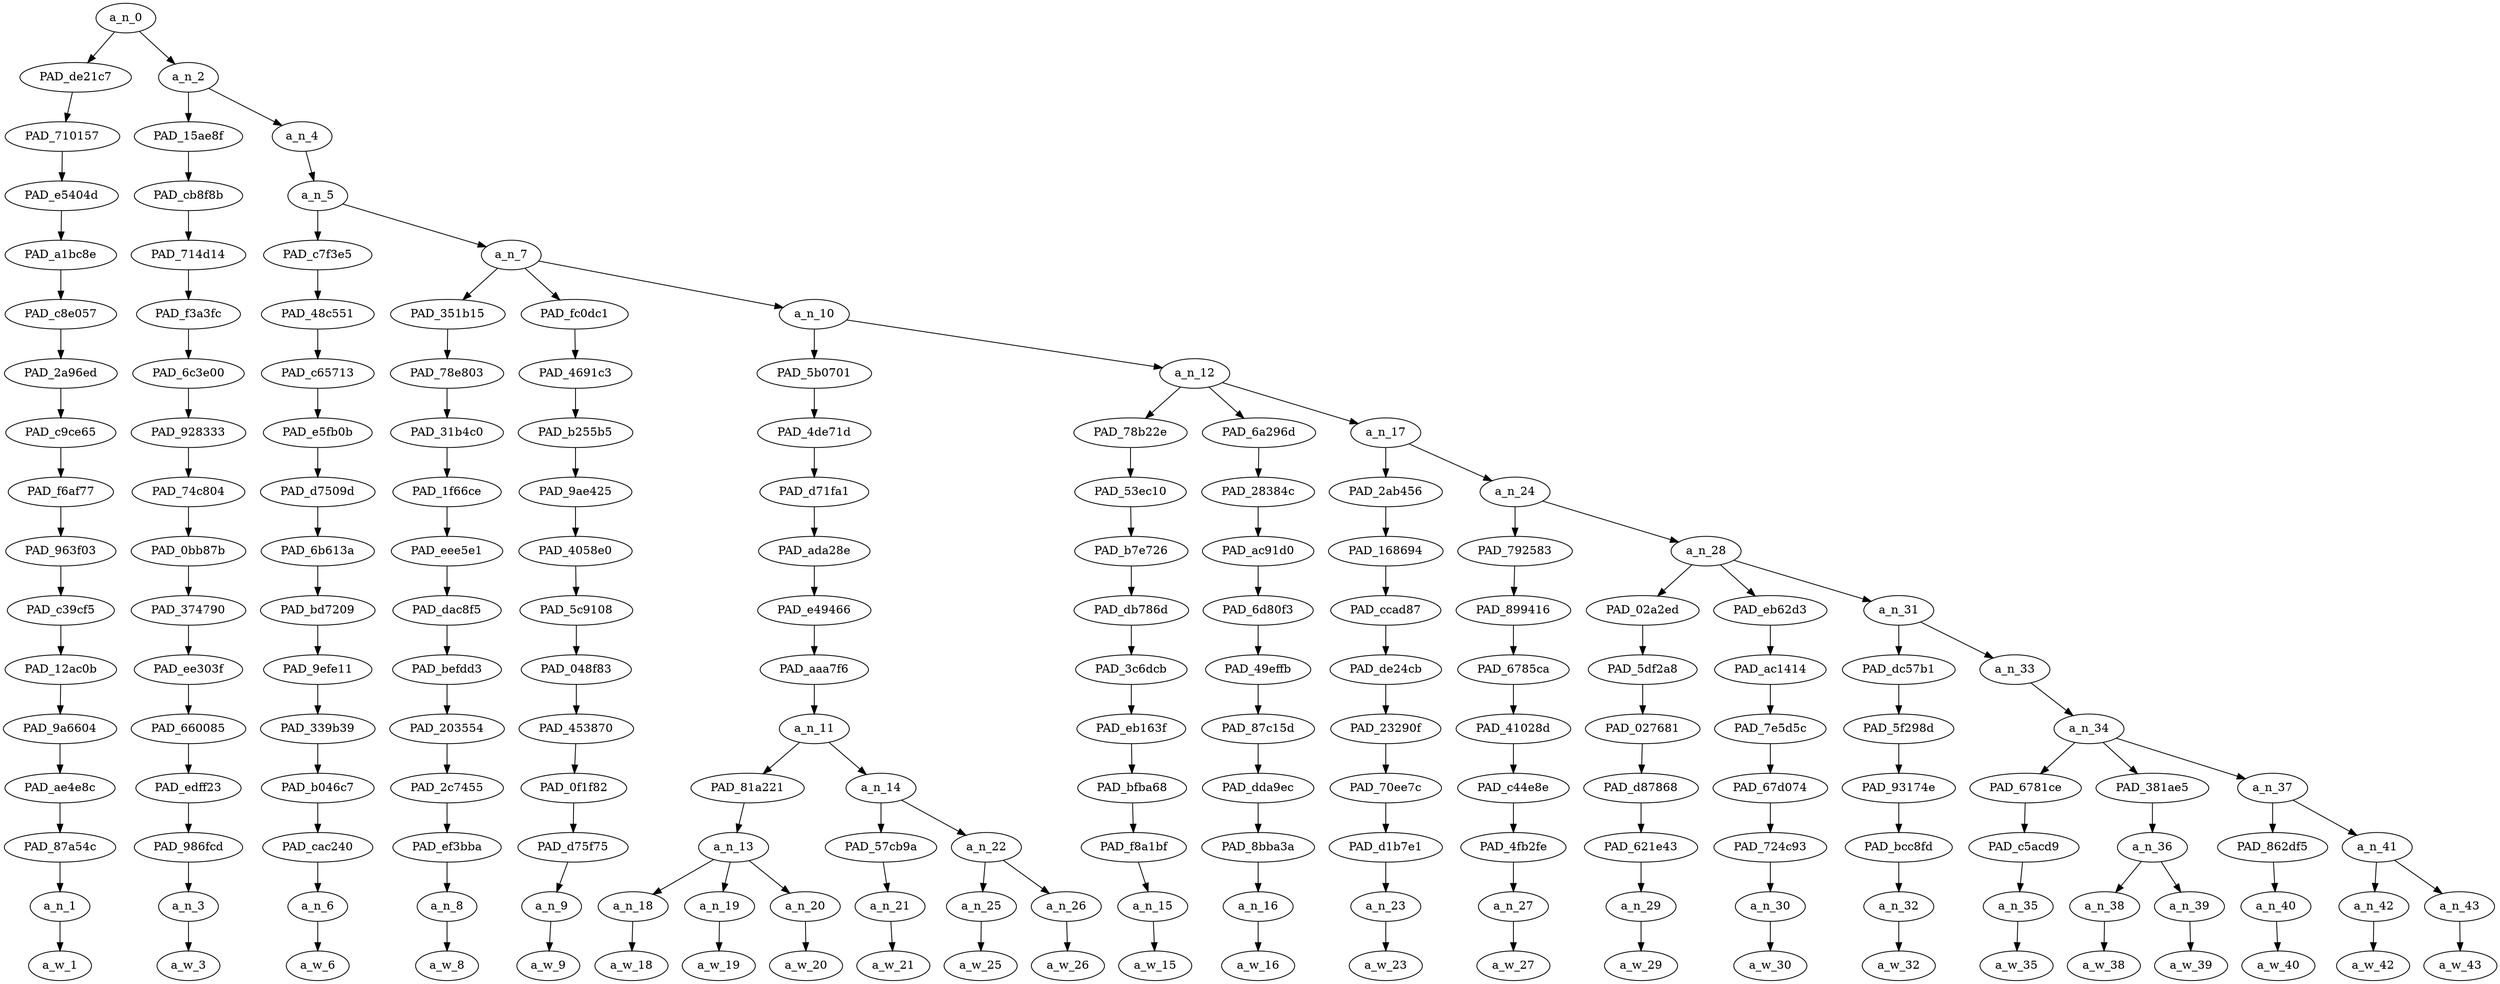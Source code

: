 strict digraph "" {
	a_n_0	[div_dir=-1,
		index=0,
		level=16,
		pos="1.2030526620370372,16!",
		text_span="[0, 1, 2, 3, 4, 5, 6, 7, 8, 9, 10, 11, 12, 13, 14, 15, 16, 17, 18, 19, 20, 21, 22, 23]",
		value=0.99999999];
	PAD_de21c7	[div_dir=1,
		index=0,
		level=15,
		pos="0.0,15!",
		text_span="[0]",
		value=0.03306346];
	a_n_0 -> PAD_de21c7;
	a_n_2	[div_dir=-1,
		index=1,
		level=15,
		pos="2.4061053240740744,15!",
		text_span="[1, 2, 3, 4, 5, 6, 7, 8, 9, 10, 11, 12, 13, 14, 15, 16, 17, 18, 19, 20, 21, 22, 23]",
		value=0.96682440];
	a_n_0 -> a_n_2;
	PAD_710157	[div_dir=1,
		index=0,
		level=14,
		pos="0.0,14!",
		text_span="[0]",
		value=0.03306346];
	PAD_de21c7 -> PAD_710157;
	PAD_e5404d	[div_dir=1,
		index=0,
		level=13,
		pos="0.0,13!",
		text_span="[0]",
		value=0.03306346];
	PAD_710157 -> PAD_e5404d;
	PAD_a1bc8e	[div_dir=1,
		index=0,
		level=12,
		pos="0.0,12!",
		text_span="[0]",
		value=0.03306346];
	PAD_e5404d -> PAD_a1bc8e;
	PAD_c8e057	[div_dir=1,
		index=0,
		level=11,
		pos="0.0,11!",
		text_span="[0]",
		value=0.03306346];
	PAD_a1bc8e -> PAD_c8e057;
	PAD_2a96ed	[div_dir=1,
		index=0,
		level=10,
		pos="0.0,10!",
		text_span="[0]",
		value=0.03306346];
	PAD_c8e057 -> PAD_2a96ed;
	PAD_c9ce65	[div_dir=1,
		index=0,
		level=9,
		pos="0.0,9!",
		text_span="[0]",
		value=0.03306346];
	PAD_2a96ed -> PAD_c9ce65;
	PAD_f6af77	[div_dir=1,
		index=0,
		level=8,
		pos="0.0,8!",
		text_span="[0]",
		value=0.03306346];
	PAD_c9ce65 -> PAD_f6af77;
	PAD_963f03	[div_dir=1,
		index=0,
		level=7,
		pos="0.0,7!",
		text_span="[0]",
		value=0.03306346];
	PAD_f6af77 -> PAD_963f03;
	PAD_c39cf5	[div_dir=1,
		index=0,
		level=6,
		pos="0.0,6!",
		text_span="[0]",
		value=0.03306346];
	PAD_963f03 -> PAD_c39cf5;
	PAD_12ac0b	[div_dir=1,
		index=0,
		level=5,
		pos="0.0,5!",
		text_span="[0]",
		value=0.03306346];
	PAD_c39cf5 -> PAD_12ac0b;
	PAD_9a6604	[div_dir=1,
		index=0,
		level=4,
		pos="0.0,4!",
		text_span="[0]",
		value=0.03306346];
	PAD_12ac0b -> PAD_9a6604;
	PAD_ae4e8c	[div_dir=1,
		index=0,
		level=3,
		pos="0.0,3!",
		text_span="[0]",
		value=0.03306346];
	PAD_9a6604 -> PAD_ae4e8c;
	PAD_87a54c	[div_dir=1,
		index=0,
		level=2,
		pos="0.0,2!",
		text_span="[0]",
		value=0.03306346];
	PAD_ae4e8c -> PAD_87a54c;
	a_n_1	[div_dir=1,
		index=0,
		level=1,
		pos="0.0,1!",
		text_span="[0]",
		value=0.03306346];
	PAD_87a54c -> a_n_1;
	a_w_1	[div_dir=0,
		index=0,
		level=0,
		pos="0,0!",
		text_span="[0]",
		value="<user>"];
	a_n_1 -> a_w_1;
	PAD_15ae8f	[div_dir=-1,
		index=1,
		level=14,
		pos="1.0,14!",
		text_span="[1]",
		value=0.03433481];
	a_n_2 -> PAD_15ae8f;
	a_n_4	[div_dir=-1,
		index=2,
		level=14,
		pos="3.8122106481481484,14!",
		text_span="[2, 3, 4, 5, 6, 7, 8, 9, 10, 11, 12, 13, 14, 15, 16, 17, 18, 19, 20, 21, 22, 23]",
		value=0.93235925];
	a_n_2 -> a_n_4;
	PAD_cb8f8b	[div_dir=-1,
		index=1,
		level=13,
		pos="1.0,13!",
		text_span="[1]",
		value=0.03433481];
	PAD_15ae8f -> PAD_cb8f8b;
	PAD_714d14	[div_dir=-1,
		index=1,
		level=12,
		pos="1.0,12!",
		text_span="[1]",
		value=0.03433481];
	PAD_cb8f8b -> PAD_714d14;
	PAD_f3a3fc	[div_dir=-1,
		index=1,
		level=11,
		pos="1.0,11!",
		text_span="[1]",
		value=0.03433481];
	PAD_714d14 -> PAD_f3a3fc;
	PAD_6c3e00	[div_dir=-1,
		index=1,
		level=10,
		pos="1.0,10!",
		text_span="[1]",
		value=0.03433481];
	PAD_f3a3fc -> PAD_6c3e00;
	PAD_928333	[div_dir=-1,
		index=1,
		level=9,
		pos="1.0,9!",
		text_span="[1]",
		value=0.03433481];
	PAD_6c3e00 -> PAD_928333;
	PAD_74c804	[div_dir=-1,
		index=1,
		level=8,
		pos="1.0,8!",
		text_span="[1]",
		value=0.03433481];
	PAD_928333 -> PAD_74c804;
	PAD_0bb87b	[div_dir=-1,
		index=1,
		level=7,
		pos="1.0,7!",
		text_span="[1]",
		value=0.03433481];
	PAD_74c804 -> PAD_0bb87b;
	PAD_374790	[div_dir=-1,
		index=1,
		level=6,
		pos="1.0,6!",
		text_span="[1]",
		value=0.03433481];
	PAD_0bb87b -> PAD_374790;
	PAD_ee303f	[div_dir=-1,
		index=1,
		level=5,
		pos="1.0,5!",
		text_span="[1]",
		value=0.03433481];
	PAD_374790 -> PAD_ee303f;
	PAD_660085	[div_dir=-1,
		index=1,
		level=4,
		pos="1.0,4!",
		text_span="[1]",
		value=0.03433481];
	PAD_ee303f -> PAD_660085;
	PAD_edff23	[div_dir=-1,
		index=1,
		level=3,
		pos="1.0,3!",
		text_span="[1]",
		value=0.03433481];
	PAD_660085 -> PAD_edff23;
	PAD_986fcd	[div_dir=-1,
		index=1,
		level=2,
		pos="1.0,2!",
		text_span="[1]",
		value=0.03433481];
	PAD_edff23 -> PAD_986fcd;
	a_n_3	[div_dir=-1,
		index=1,
		level=1,
		pos="1.0,1!",
		text_span="[1]",
		value=0.03433481];
	PAD_986fcd -> a_n_3;
	a_w_3	[div_dir=0,
		index=1,
		level=0,
		pos="1,0!",
		text_span="[1]",
		value=forgot];
	a_n_3 -> a_w_3;
	a_n_5	[div_dir=-1,
		index=2,
		level=13,
		pos="3.8122106481481484,13!",
		text_span="[2, 3, 4, 5, 6, 7, 8, 9, 10, 11, 12, 13, 14, 15, 16, 17, 18, 19, 20, 21, 22, 23]",
		value=0.93223228];
	a_n_4 -> a_n_5;
	PAD_c7f3e5	[div_dir=1,
		index=2,
		level=12,
		pos="2.0,12!",
		text_span="[2]",
		value=0.01983791];
	a_n_5 -> PAD_c7f3e5;
	a_n_7	[div_dir=-1,
		index=3,
		level=12,
		pos="5.624421296296297,12!",
		text_span="[3, 4, 5, 6, 7, 8, 9, 10, 11, 12, 13, 14, 15, 16, 17, 18, 19, 20, 21, 22, 23]",
		value=0.91226740];
	a_n_5 -> a_n_7;
	PAD_48c551	[div_dir=1,
		index=2,
		level=11,
		pos="2.0,11!",
		text_span="[2]",
		value=0.01983791];
	PAD_c7f3e5 -> PAD_48c551;
	PAD_c65713	[div_dir=1,
		index=2,
		level=10,
		pos="2.0,10!",
		text_span="[2]",
		value=0.01983791];
	PAD_48c551 -> PAD_c65713;
	PAD_e5fb0b	[div_dir=1,
		index=2,
		level=9,
		pos="2.0,9!",
		text_span="[2]",
		value=0.01983791];
	PAD_c65713 -> PAD_e5fb0b;
	PAD_d7509d	[div_dir=1,
		index=2,
		level=8,
		pos="2.0,8!",
		text_span="[2]",
		value=0.01983791];
	PAD_e5fb0b -> PAD_d7509d;
	PAD_6b613a	[div_dir=1,
		index=2,
		level=7,
		pos="2.0,7!",
		text_span="[2]",
		value=0.01983791];
	PAD_d7509d -> PAD_6b613a;
	PAD_bd7209	[div_dir=1,
		index=2,
		level=6,
		pos="2.0,6!",
		text_span="[2]",
		value=0.01983791];
	PAD_6b613a -> PAD_bd7209;
	PAD_9efe11	[div_dir=1,
		index=2,
		level=5,
		pos="2.0,5!",
		text_span="[2]",
		value=0.01983791];
	PAD_bd7209 -> PAD_9efe11;
	PAD_339b39	[div_dir=1,
		index=2,
		level=4,
		pos="2.0,4!",
		text_span="[2]",
		value=0.01983791];
	PAD_9efe11 -> PAD_339b39;
	PAD_b046c7	[div_dir=1,
		index=2,
		level=3,
		pos="2.0,3!",
		text_span="[2]",
		value=0.01983791];
	PAD_339b39 -> PAD_b046c7;
	PAD_cac240	[div_dir=1,
		index=2,
		level=2,
		pos="2.0,2!",
		text_span="[2]",
		value=0.01983791];
	PAD_b046c7 -> PAD_cac240;
	a_n_6	[div_dir=1,
		index=2,
		level=1,
		pos="2.0,1!",
		text_span="[2]",
		value=0.01983791];
	PAD_cac240 -> a_n_6;
	a_w_6	[div_dir=0,
		index=2,
		level=0,
		pos="2,0!",
		text_span="[2]",
		value=to];
	a_n_6 -> a_w_6;
	PAD_351b15	[div_dir=-1,
		index=3,
		level=11,
		pos="3.0,11!",
		text_span="[3]",
		value=0.02235913];
	a_n_7 -> PAD_351b15;
	PAD_fc0dc1	[div_dir=1,
		index=4,
		level=11,
		pos="4.0,11!",
		text_span="[4]",
		value=0.02027207];
	a_n_7 -> PAD_fc0dc1;
	a_n_10	[div_dir=-1,
		index=5,
		level=11,
		pos="9.87326388888889,11!",
		text_span="[5, 6, 7, 8, 9, 10, 11, 12, 13, 14, 15, 16, 17, 18, 19, 20, 21, 22, 23]",
		value=0.86950283];
	a_n_7 -> a_n_10;
	PAD_78e803	[div_dir=-1,
		index=3,
		level=10,
		pos="3.0,10!",
		text_span="[3]",
		value=0.02235913];
	PAD_351b15 -> PAD_78e803;
	PAD_31b4c0	[div_dir=-1,
		index=3,
		level=9,
		pos="3.0,9!",
		text_span="[3]",
		value=0.02235913];
	PAD_78e803 -> PAD_31b4c0;
	PAD_1f66ce	[div_dir=-1,
		index=3,
		level=8,
		pos="3.0,8!",
		text_span="[3]",
		value=0.02235913];
	PAD_31b4c0 -> PAD_1f66ce;
	PAD_eee5e1	[div_dir=-1,
		index=3,
		level=7,
		pos="3.0,7!",
		text_span="[3]",
		value=0.02235913];
	PAD_1f66ce -> PAD_eee5e1;
	PAD_dac8f5	[div_dir=-1,
		index=3,
		level=6,
		pos="3.0,6!",
		text_span="[3]",
		value=0.02235913];
	PAD_eee5e1 -> PAD_dac8f5;
	PAD_befdd3	[div_dir=-1,
		index=3,
		level=5,
		pos="3.0,5!",
		text_span="[3]",
		value=0.02235913];
	PAD_dac8f5 -> PAD_befdd3;
	PAD_203554	[div_dir=-1,
		index=3,
		level=4,
		pos="3.0,4!",
		text_span="[3]",
		value=0.02235913];
	PAD_befdd3 -> PAD_203554;
	PAD_2c7455	[div_dir=-1,
		index=3,
		level=3,
		pos="3.0,3!",
		text_span="[3]",
		value=0.02235913];
	PAD_203554 -> PAD_2c7455;
	PAD_ef3bba	[div_dir=-1,
		index=3,
		level=2,
		pos="3.0,2!",
		text_span="[3]",
		value=0.02235913];
	PAD_2c7455 -> PAD_ef3bba;
	a_n_8	[div_dir=-1,
		index=3,
		level=1,
		pos="3.0,1!",
		text_span="[3]",
		value=0.02235913];
	PAD_ef3bba -> a_n_8;
	a_w_8	[div_dir=0,
		index=3,
		level=0,
		pos="3,0!",
		text_span="[3]",
		value=tell];
	a_n_8 -> a_w_8;
	PAD_4691c3	[div_dir=1,
		index=4,
		level=10,
		pos="4.0,10!",
		text_span="[4]",
		value=0.02027207];
	PAD_fc0dc1 -> PAD_4691c3;
	PAD_b255b5	[div_dir=1,
		index=4,
		level=9,
		pos="4.0,9!",
		text_span="[4]",
		value=0.02027207];
	PAD_4691c3 -> PAD_b255b5;
	PAD_9ae425	[div_dir=1,
		index=4,
		level=8,
		pos="4.0,8!",
		text_span="[4]",
		value=0.02027207];
	PAD_b255b5 -> PAD_9ae425;
	PAD_4058e0	[div_dir=1,
		index=4,
		level=7,
		pos="4.0,7!",
		text_span="[4]",
		value=0.02027207];
	PAD_9ae425 -> PAD_4058e0;
	PAD_5c9108	[div_dir=1,
		index=4,
		level=6,
		pos="4.0,6!",
		text_span="[4]",
		value=0.02027207];
	PAD_4058e0 -> PAD_5c9108;
	PAD_048f83	[div_dir=1,
		index=4,
		level=5,
		pos="4.0,5!",
		text_span="[4]",
		value=0.02027207];
	PAD_5c9108 -> PAD_048f83;
	PAD_453870	[div_dir=1,
		index=4,
		level=4,
		pos="4.0,4!",
		text_span="[4]",
		value=0.02027207];
	PAD_048f83 -> PAD_453870;
	PAD_0f1f82	[div_dir=1,
		index=4,
		level=3,
		pos="4.0,3!",
		text_span="[4]",
		value=0.02027207];
	PAD_453870 -> PAD_0f1f82;
	PAD_d75f75	[div_dir=1,
		index=4,
		level=2,
		pos="4.0,2!",
		text_span="[4]",
		value=0.02027207];
	PAD_0f1f82 -> PAD_d75f75;
	a_n_9	[div_dir=1,
		index=4,
		level=1,
		pos="4.0,1!",
		text_span="[4]",
		value=0.02027207];
	PAD_d75f75 -> a_n_9;
	a_w_9	[div_dir=0,
		index=4,
		level=0,
		pos="4,0!",
		text_span="[4]",
		value=you];
	a_n_9 -> a_w_9;
	PAD_5b0701	[div_dir=1,
		index=5,
		level=10,
		pos="7.375,10!",
		text_span="[5, 6, 7, 8, 9, 10]",
		value=0.25802760];
	a_n_10 -> PAD_5b0701;
	a_n_12	[div_dir=-1,
		index=6,
		level=10,
		pos="12.371527777777777,10!",
		text_span="[11, 12, 13, 14, 15, 16, 17, 18, 19, 20, 21, 22, 23]",
		value=0.61133780];
	a_n_10 -> a_n_12;
	PAD_4de71d	[div_dir=1,
		index=5,
		level=9,
		pos="7.375,9!",
		text_span="[5, 6, 7, 8, 9, 10]",
		value=0.25802760];
	PAD_5b0701 -> PAD_4de71d;
	PAD_d71fa1	[div_dir=1,
		index=5,
		level=8,
		pos="7.375,8!",
		text_span="[5, 6, 7, 8, 9, 10]",
		value=0.25802760];
	PAD_4de71d -> PAD_d71fa1;
	PAD_ada28e	[div_dir=1,
		index=5,
		level=7,
		pos="7.375,7!",
		text_span="[5, 6, 7, 8, 9, 10]",
		value=0.25802760];
	PAD_d71fa1 -> PAD_ada28e;
	PAD_e49466	[div_dir=1,
		index=5,
		level=6,
		pos="7.375,6!",
		text_span="[5, 6, 7, 8, 9, 10]",
		value=0.25802760];
	PAD_ada28e -> PAD_e49466;
	PAD_aaa7f6	[div_dir=1,
		index=5,
		level=5,
		pos="7.375,5!",
		text_span="[5, 6, 7, 8, 9, 10]",
		value=0.25802760];
	PAD_e49466 -> PAD_aaa7f6;
	a_n_11	[div_dir=1,
		index=5,
		level=4,
		pos="7.375,4!",
		text_span="[5, 6, 7, 8, 9, 10]",
		value=0.25802760];
	PAD_aaa7f6 -> a_n_11;
	PAD_81a221	[div_dir=1,
		index=5,
		level=3,
		pos="6.0,3!",
		text_span="[5, 6, 7]",
		value=0.10486825];
	a_n_11 -> PAD_81a221;
	a_n_14	[div_dir=1,
		index=6,
		level=3,
		pos="8.75,3!",
		text_span="[8, 9, 10]",
		value=0.15301961];
	a_n_11 -> a_n_14;
	a_n_13	[div_dir=1,
		index=5,
		level=2,
		pos="6.0,2!",
		text_span="[5, 6, 7]",
		value=0.10486825];
	PAD_81a221 -> a_n_13;
	a_n_18	[div_dir=1,
		index=5,
		level=1,
		pos="5.0,1!",
		text_span="[5]",
		value=0.02205829];
	a_n_13 -> a_n_18;
	a_n_19	[div_dir=1,
		index=6,
		level=1,
		pos="6.0,1!",
		text_span="[6]",
		value=0.03806356];
	a_n_13 -> a_n_19;
	a_n_20	[div_dir=1,
		index=7,
		level=1,
		pos="7.0,1!",
		text_span="[7]",
		value=0.04459588];
	a_n_13 -> a_n_20;
	a_w_18	[div_dir=0,
		index=5,
		level=0,
		pos="5,0!",
		text_span="[5]",
		value=my];
	a_n_18 -> a_w_18;
	a_w_19	[div_dir=0,
		index=6,
		level=0,
		pos="6,0!",
		text_span="[6]",
		value=favorite];
	a_n_19 -> a_w_19;
	a_w_20	[div_dir=0,
		index=7,
		level=0,
		pos="7,0!",
		text_span="[7]",
		value=food];
	a_n_20 -> a_w_20;
	PAD_57cb9a	[div_dir=1,
		index=6,
		level=2,
		pos="8.0,2!",
		text_span="[8]",
		value=0.02752186];
	a_n_14 -> PAD_57cb9a;
	a_n_22	[div_dir=-1,
		index=7,
		level=2,
		pos="9.5,2!",
		text_span="[9, 10]",
		value=0.12545188];
	a_n_14 -> a_n_22;
	a_n_21	[div_dir=1,
		index=8,
		level=1,
		pos="8.0,1!",
		text_span="[8]",
		value=0.02752186];
	PAD_57cb9a -> a_n_21;
	a_w_21	[div_dir=0,
		index=8,
		level=0,
		pos="8,0!",
		text_span="[8]",
		value=is];
	a_n_21 -> a_w_21;
	a_n_25	[div_dir=-1,
		index=9,
		level=1,
		pos="9.0,1!",
		text_span="[9]",
		value=0.07531321];
	a_n_22 -> a_n_25;
	a_n_26	[div_dir=1,
		index=10,
		level=1,
		pos="10.0,1!",
		text_span="[10]",
		value=0.05009658];
	a_n_22 -> a_n_26;
	a_w_25	[div_dir=0,
		index=9,
		level=0,
		pos="9,0!",
		text_span="[9]",
		value=italian];
	a_n_25 -> a_w_25;
	a_w_26	[div_dir=0,
		index=10,
		level=0,
		pos="10,0!",
		text_span="[10]",
		value=food1];
	a_n_26 -> a_w_26;
	PAD_78b22e	[div_dir=1,
		index=6,
		level=9,
		pos="11.0,9!",
		text_span="[11]",
		value=0.02252232];
	a_n_12 -> PAD_78b22e;
	PAD_6a296d	[div_dir=1,
		index=7,
		level=9,
		pos="12.0,9!",
		text_span="[12]",
		value=0.02483253];
	a_n_12 -> PAD_6a296d;
	a_n_17	[div_dir=-1,
		index=8,
		level=9,
		pos="14.114583333333332,9!",
		text_span="[13, 14, 15, 16, 17, 18, 19, 20, 21, 22, 23]",
		value=0.56373086];
	a_n_12 -> a_n_17;
	PAD_53ec10	[div_dir=1,
		index=6,
		level=8,
		pos="11.0,8!",
		text_span="[11]",
		value=0.02252232];
	PAD_78b22e -> PAD_53ec10;
	PAD_b7e726	[div_dir=1,
		index=6,
		level=7,
		pos="11.0,7!",
		text_span="[11]",
		value=0.02252232];
	PAD_53ec10 -> PAD_b7e726;
	PAD_db786d	[div_dir=1,
		index=6,
		level=6,
		pos="11.0,6!",
		text_span="[11]",
		value=0.02252232];
	PAD_b7e726 -> PAD_db786d;
	PAD_3c6dcb	[div_dir=1,
		index=6,
		level=5,
		pos="11.0,5!",
		text_span="[11]",
		value=0.02252232];
	PAD_db786d -> PAD_3c6dcb;
	PAD_eb163f	[div_dir=1,
		index=6,
		level=4,
		pos="11.0,4!",
		text_span="[11]",
		value=0.02252232];
	PAD_3c6dcb -> PAD_eb163f;
	PAD_bfba68	[div_dir=1,
		index=7,
		level=3,
		pos="11.0,3!",
		text_span="[11]",
		value=0.02252232];
	PAD_eb163f -> PAD_bfba68;
	PAD_f8a1bf	[div_dir=1,
		index=8,
		level=2,
		pos="11.0,2!",
		text_span="[11]",
		value=0.02252232];
	PAD_bfba68 -> PAD_f8a1bf;
	a_n_15	[div_dir=1,
		index=11,
		level=1,
		pos="11.0,1!",
		text_span="[11]",
		value=0.02252232];
	PAD_f8a1bf -> a_n_15;
	a_w_15	[div_dir=0,
		index=11,
		level=0,
		pos="11,0!",
		text_span="[11]",
		value=do];
	a_n_15 -> a_w_15;
	PAD_28384c	[div_dir=1,
		index=7,
		level=8,
		pos="12.0,8!",
		text_span="[12]",
		value=0.02483253];
	PAD_6a296d -> PAD_28384c;
	PAD_ac91d0	[div_dir=1,
		index=7,
		level=7,
		pos="12.0,7!",
		text_span="[12]",
		value=0.02483253];
	PAD_28384c -> PAD_ac91d0;
	PAD_6d80f3	[div_dir=1,
		index=7,
		level=6,
		pos="12.0,6!",
		text_span="[12]",
		value=0.02483253];
	PAD_ac91d0 -> PAD_6d80f3;
	PAD_49effb	[div_dir=1,
		index=7,
		level=5,
		pos="12.0,5!",
		text_span="[12]",
		value=0.02483253];
	PAD_6d80f3 -> PAD_49effb;
	PAD_87c15d	[div_dir=1,
		index=7,
		level=4,
		pos="12.0,4!",
		text_span="[12]",
		value=0.02483253];
	PAD_49effb -> PAD_87c15d;
	PAD_dda9ec	[div_dir=1,
		index=8,
		level=3,
		pos="12.0,3!",
		text_span="[12]",
		value=0.02483253];
	PAD_87c15d -> PAD_dda9ec;
	PAD_8bba3a	[div_dir=1,
		index=9,
		level=2,
		pos="12.0,2!",
		text_span="[12]",
		value=0.02483253];
	PAD_dda9ec -> PAD_8bba3a;
	a_n_16	[div_dir=1,
		index=12,
		level=1,
		pos="12.0,1!",
		text_span="[12]",
		value=0.02483253];
	PAD_8bba3a -> a_n_16;
	a_w_16	[div_dir=0,
		index=12,
		level=0,
		pos="12,0!",
		text_span="[12]",
		value=you1];
	a_n_16 -> a_w_16;
	PAD_2ab456	[div_dir=1,
		index=8,
		level=8,
		pos="13.0,8!",
		text_span="[13]",
		value=0.03160723];
	a_n_17 -> PAD_2ab456;
	a_n_24	[div_dir=-1,
		index=9,
		level=8,
		pos="15.229166666666666,8!",
		text_span="[14, 15, 16, 17, 18, 19, 20, 21, 22, 23]",
		value=0.53180852];
	a_n_17 -> a_n_24;
	PAD_168694	[div_dir=1,
		index=8,
		level=7,
		pos="13.0,7!",
		text_span="[13]",
		value=0.03160723];
	PAD_2ab456 -> PAD_168694;
	PAD_ccad87	[div_dir=1,
		index=8,
		level=6,
		pos="13.0,6!",
		text_span="[13]",
		value=0.03160723];
	PAD_168694 -> PAD_ccad87;
	PAD_de24cb	[div_dir=1,
		index=8,
		level=5,
		pos="13.0,5!",
		text_span="[13]",
		value=0.03160723];
	PAD_ccad87 -> PAD_de24cb;
	PAD_23290f	[div_dir=1,
		index=8,
		level=4,
		pos="13.0,4!",
		text_span="[13]",
		value=0.03160723];
	PAD_de24cb -> PAD_23290f;
	PAD_70ee7c	[div_dir=1,
		index=9,
		level=3,
		pos="13.0,3!",
		text_span="[13]",
		value=0.03160723];
	PAD_23290f -> PAD_70ee7c;
	PAD_d1b7e1	[div_dir=1,
		index=10,
		level=2,
		pos="13.0,2!",
		text_span="[13]",
		value=0.03160723];
	PAD_70ee7c -> PAD_d1b7e1;
	a_n_23	[div_dir=1,
		index=13,
		level=1,
		pos="13.0,1!",
		text_span="[13]",
		value=0.03160723];
	PAD_d1b7e1 -> a_n_23;
	a_w_23	[div_dir=0,
		index=13,
		level=0,
		pos="13,0!",
		text_span="[13]",
		value=make];
	a_n_23 -> a_w_23;
	PAD_792583	[div_dir=-1,
		index=9,
		level=7,
		pos="14.0,7!",
		text_span="[14]",
		value=0.14102366];
	a_n_24 -> PAD_792583;
	a_n_28	[div_dir=-1,
		index=10,
		level=7,
		pos="16.458333333333332,7!",
		text_span="[15, 16, 17, 18, 19, 20, 21, 22, 23]",
		value=0.39041880];
	a_n_24 -> a_n_28;
	PAD_899416	[div_dir=-1,
		index=9,
		level=6,
		pos="14.0,6!",
		text_span="[14]",
		value=0.14102366];
	PAD_792583 -> PAD_899416;
	PAD_6785ca	[div_dir=-1,
		index=9,
		level=5,
		pos="14.0,5!",
		text_span="[14]",
		value=0.14102366];
	PAD_899416 -> PAD_6785ca;
	PAD_41028d	[div_dir=-1,
		index=9,
		level=4,
		pos="14.0,4!",
		text_span="[14]",
		value=0.14102366];
	PAD_6785ca -> PAD_41028d;
	PAD_c44e8e	[div_dir=-1,
		index=10,
		level=3,
		pos="14.0,3!",
		text_span="[14]",
		value=0.14102366];
	PAD_41028d -> PAD_c44e8e;
	PAD_4fb2fe	[div_dir=-1,
		index=11,
		level=2,
		pos="14.0,2!",
		text_span="[14]",
		value=0.14102366];
	PAD_c44e8e -> PAD_4fb2fe;
	a_n_27	[div_dir=-1,
		index=14,
		level=1,
		pos="14.0,1!",
		text_span="[14]",
		value=0.14102366];
	PAD_4fb2fe -> a_n_27;
	a_w_27	[div_dir=0,
		index=14,
		level=0,
		pos="14,0!",
		text_span="[14]",
		value=canoles];
	a_n_27 -> a_w_27;
	PAD_02a2ed	[div_dir=1,
		index=10,
		level=6,
		pos="15.0,6!",
		text_span="[15]",
		value=0.03158949];
	a_n_28 -> PAD_02a2ed;
	PAD_eb62d3	[div_dir=-1,
		index=11,
		level=6,
		pos="16.0,6!",
		text_span="[16]",
		value=0.04198656];
	a_n_28 -> PAD_eb62d3;
	a_n_31	[div_dir=-1,
		index=12,
		level=6,
		pos="18.375,6!",
		text_span="[17, 18, 19, 20, 21, 22, 23]",
		value=0.31655022];
	a_n_28 -> a_n_31;
	PAD_5df2a8	[div_dir=1,
		index=10,
		level=5,
		pos="15.0,5!",
		text_span="[15]",
		value=0.03158949];
	PAD_02a2ed -> PAD_5df2a8;
	PAD_027681	[div_dir=1,
		index=10,
		level=4,
		pos="15.0,4!",
		text_span="[15]",
		value=0.03158949];
	PAD_5df2a8 -> PAD_027681;
	PAD_d87868	[div_dir=1,
		index=11,
		level=3,
		pos="15.0,3!",
		text_span="[15]",
		value=0.03158949];
	PAD_027681 -> PAD_d87868;
	PAD_621e43	[div_dir=1,
		index=12,
		level=2,
		pos="15.0,2!",
		text_span="[15]",
		value=0.03158949];
	PAD_d87868 -> PAD_621e43;
	a_n_29	[div_dir=1,
		index=15,
		level=1,
		pos="15.0,1!",
		text_span="[15]",
		value=0.03158949];
	PAD_621e43 -> a_n_29;
	a_w_29	[div_dir=0,
		index=15,
		level=0,
		pos="15,0!",
		text_span="[15]",
		value=it];
	a_n_29 -> a_w_29;
	PAD_ac1414	[div_dir=-1,
		index=11,
		level=5,
		pos="16.0,5!",
		text_span="[16]",
		value=0.04198656];
	PAD_eb62d3 -> PAD_ac1414;
	PAD_7e5d5c	[div_dir=-1,
		index=11,
		level=4,
		pos="16.0,4!",
		text_span="[16]",
		value=0.04198656];
	PAD_ac1414 -> PAD_7e5d5c;
	PAD_67d074	[div_dir=-1,
		index=12,
		level=3,
		pos="16.0,3!",
		text_span="[16]",
		value=0.04198656];
	PAD_7e5d5c -> PAD_67d074;
	PAD_724c93	[div_dir=-1,
		index=13,
		level=2,
		pos="16.0,2!",
		text_span="[16]",
		value=0.04198656];
	PAD_67d074 -> PAD_724c93;
	a_n_30	[div_dir=-1,
		index=16,
		level=1,
		pos="16.0,1!",
		text_span="[16]",
		value=0.04198656];
	PAD_724c93 -> a_n_30;
	a_w_30	[div_dir=0,
		index=16,
		level=0,
		pos="16,0!",
		text_span="[16]",
		value=sad];
	a_n_30 -> a_w_30;
	PAD_dc57b1	[div_dir=1,
		index=12,
		level=5,
		pos="17.0,5!",
		text_span="[17]",
		value=0.02601083];
	a_n_31 -> PAD_dc57b1;
	a_n_33	[div_dir=-1,
		index=13,
		level=5,
		pos="19.75,5!",
		text_span="[18, 19, 20, 21, 22, 23]",
		value=0.29028344];
	a_n_31 -> a_n_33;
	PAD_5f298d	[div_dir=1,
		index=12,
		level=4,
		pos="17.0,4!",
		text_span="[17]",
		value=0.02601083];
	PAD_dc57b1 -> PAD_5f298d;
	PAD_93174e	[div_dir=1,
		index=13,
		level=3,
		pos="17.0,3!",
		text_span="[17]",
		value=0.02601083];
	PAD_5f298d -> PAD_93174e;
	PAD_bcc8fd	[div_dir=1,
		index=14,
		level=2,
		pos="17.0,2!",
		text_span="[17]",
		value=0.02601083];
	PAD_93174e -> PAD_bcc8fd;
	a_n_32	[div_dir=1,
		index=17,
		level=1,
		pos="17.0,1!",
		text_span="[17]",
		value=0.02601083];
	PAD_bcc8fd -> a_n_32;
	a_w_32	[div_dir=0,
		index=17,
		level=0,
		pos="17,0!",
		text_span="[17]",
		value=what];
	a_n_32 -> a_w_32;
	a_n_34	[div_dir=-1,
		index=13,
		level=4,
		pos="19.75,4!",
		text_span="[18, 19, 20, 21, 22, 23]",
		value=0.28995675];
	a_n_33 -> a_n_34;
	PAD_6781ce	[div_dir=1,
		index=14,
		level=3,
		pos="18.0,3!",
		text_span="[18]",
		value=0.03219263];
	a_n_34 -> PAD_6781ce;
	PAD_381ae5	[div_dir=-1,
		index=15,
		level=3,
		pos="19.5,3!",
		text_span="[19, 20]",
		value=0.05136240];
	a_n_34 -> PAD_381ae5;
	a_n_37	[div_dir=-1,
		index=16,
		level=3,
		pos="21.75,3!",
		text_span="[21, 22, 23]",
		value=0.20607503];
	a_n_34 -> a_n_37;
	PAD_c5acd9	[div_dir=1,
		index=15,
		level=2,
		pos="18.0,2!",
		text_span="[18]",
		value=0.03219263];
	PAD_6781ce -> PAD_c5acd9;
	a_n_35	[div_dir=1,
		index=18,
		level=1,
		pos="18.0,1!",
		text_span="[18]",
		value=0.03219263];
	PAD_c5acd9 -> a_n_35;
	a_w_35	[div_dir=0,
		index=18,
		level=0,
		pos="18,0!",
		text_span="[18]",
		value=happening];
	a_n_35 -> a_w_35;
	a_n_36	[div_dir=-1,
		index=16,
		level=2,
		pos="19.5,2!",
		text_span="[19, 20]",
		value=0.05136240];
	PAD_381ae5 -> a_n_36;
	a_n_38	[div_dir=-1,
		index=19,
		level=1,
		pos="19.0,1!",
		text_span="[19]",
		value=0.02702694];
	a_n_36 -> a_n_38;
	a_n_39	[div_dir=1,
		index=20,
		level=1,
		pos="20.0,1!",
		text_span="[20]",
		value=0.02431107];
	a_n_36 -> a_n_39;
	a_w_38	[div_dir=0,
		index=19,
		level=0,
		pos="19,0!",
		text_span="[19]",
		value=over];
	a_n_38 -> a_w_38;
	a_w_39	[div_dir=0,
		index=20,
		level=0,
		pos="20,0!",
		text_span="[20]",
		value=there];
	a_n_39 -> a_w_39;
	PAD_862df5	[div_dir=-1,
		index=17,
		level=2,
		pos="21.0,2!",
		text_span="[21]",
		value=0.02773122];
	a_n_37 -> PAD_862df5;
	a_n_41	[div_dir=-1,
		index=18,
		level=2,
		pos="22.5,2!",
		text_span="[22, 23]",
		value=0.17786392];
	a_n_37 -> a_n_41;
	a_n_40	[div_dir=-1,
		index=21,
		level=1,
		pos="21.0,1!",
		text_span="[21]",
		value=0.02773122];
	PAD_862df5 -> a_n_40;
	a_w_40	[div_dir=0,
		index=21,
		level=0,
		pos="21,0!",
		text_span="[21]",
		value=with];
	a_n_40 -> a_w_40;
	a_n_42	[div_dir=-1,
		index=22,
		level=1,
		pos="22.0,1!",
		text_span="[22]",
		value=0.03990731];
	a_n_41 -> a_n_42;
	a_n_43	[div_dir=-1,
		index=23,
		level=1,
		pos="23.0,1!",
		text_span="[23]",
		value=0.13739776];
	a_n_41 -> a_n_43;
	a_w_42	[div_dir=0,
		index=22,
		level=0,
		pos="22,0!",
		text_span="[22]",
		value=the];
	a_n_42 -> a_w_42;
	a_w_43	[div_dir=0,
		index=23,
		level=0,
		pos="23,0!",
		text_span="[23]",
		value=refugees];
	a_n_43 -> a_w_43;
}
